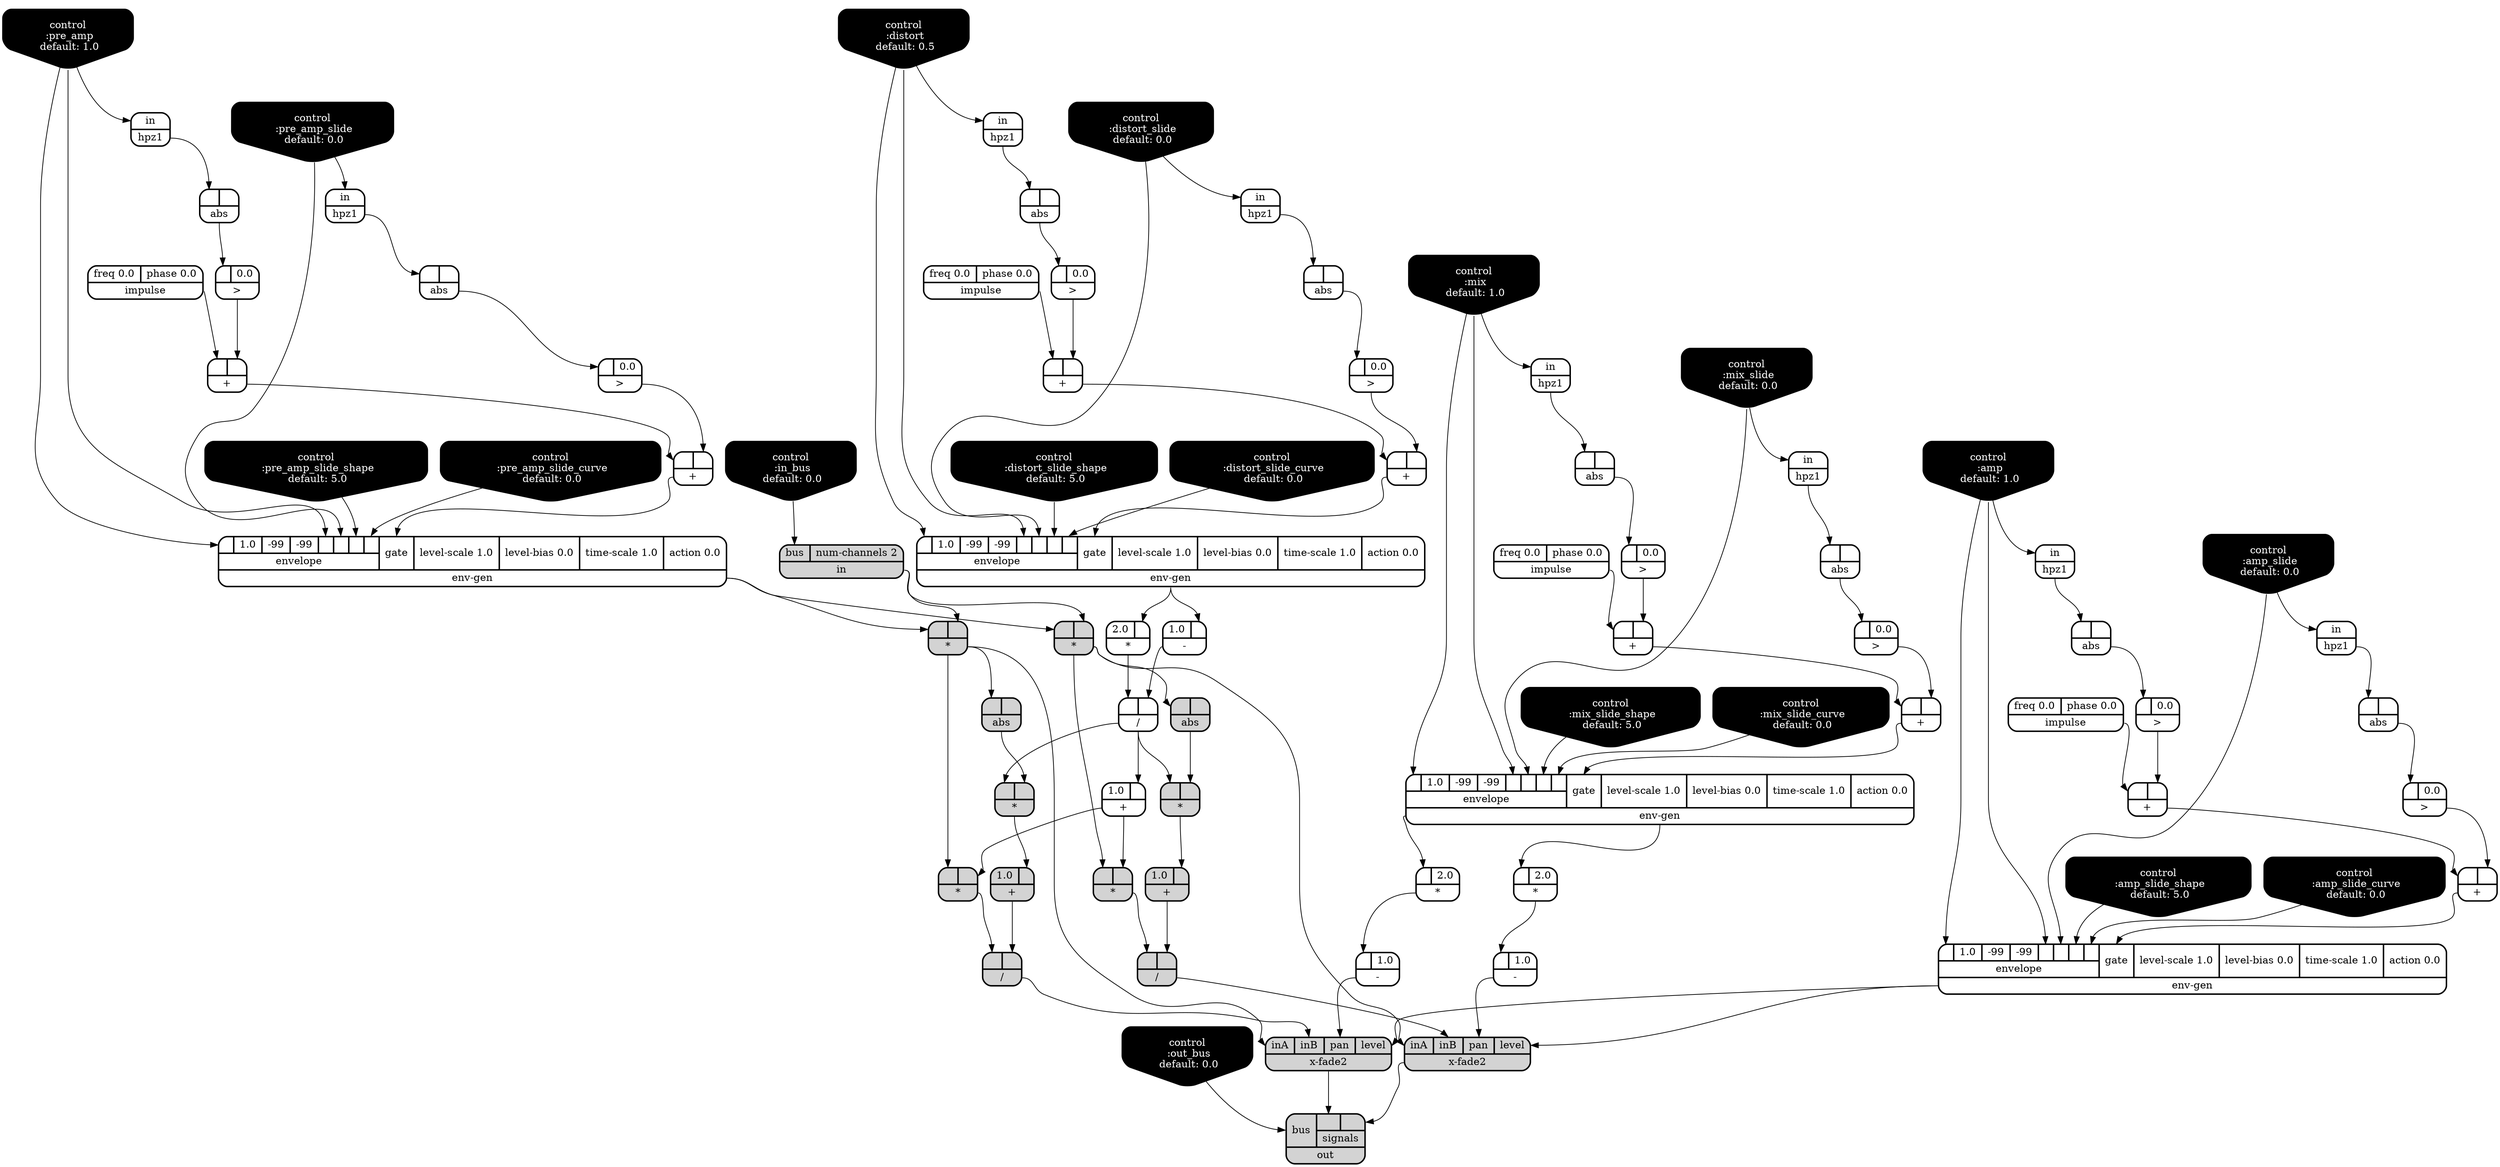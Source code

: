 digraph synthdef {
32 [label = "{{ <a> |<b> 2.0} |<__UG_NAME__>* }" style="bold, rounded" shape=record rankdir=LR];
45 [label = "{{ <a> 2.0|<b> } |<__UG_NAME__>* }" style="bold, rounded" shape=record rankdir=LR];
57 [label = "{{ <a> |<b> } |<__UG_NAME__>* }" style="filled, bold, rounded"  shape=record rankdir=LR];
59 [label = "{{ <a> |<b> } |<__UG_NAME__>* }" style="filled, bold, rounded"  shape=record rankdir=LR];
60 [label = "{{ <a> |<b> } |<__UG_NAME__>* }" style="filled, bold, rounded"  shape=record rankdir=LR];
62 [label = "{{ <a> |<b> } |<__UG_NAME__>* }" style="filled, bold, rounded"  shape=record rankdir=LR];
64 [label = "{{ <a> |<b> } |<__UG_NAME__>* }" style="filled, bold, rounded"  shape=record rankdir=LR];
67 [label = "{{ <a> |<b> 2.0} |<__UG_NAME__>* }" style="bold, rounded" shape=record rankdir=LR];
77 [label = "{{ <a> |<b> } |<__UG_NAME__>* }" style="filled, bold, rounded"  shape=record rankdir=LR];
26 [label = "{{ <a> |<b> } |<__UG_NAME__>+ }" style="bold, rounded" shape=record rankdir=LR];
30 [label = "{{ <a> |<b> } |<__UG_NAME__>+ }" style="bold, rounded" shape=record rankdir=LR];
35 [label = "{{ <a> |<b> } |<__UG_NAME__>+ }" style="bold, rounded" shape=record rankdir=LR];
39 [label = "{{ <a> |<b> } |<__UG_NAME__>+ }" style="bold, rounded" shape=record rankdir=LR];
51 [label = "{{ <a> |<b> } |<__UG_NAME__>+ }" style="bold, rounded" shape=record rankdir=LR];
54 [label = "{{ <a> |<b> } |<__UG_NAME__>+ }" style="bold, rounded" shape=record rankdir=LR];
61 [label = "{{ <a> 1.0|<b> } |<__UG_NAME__>+ }" style="bold, rounded" shape=record rankdir=LR];
65 [label = "{{ <a> 1.0|<b> } |<__UG_NAME__>+ }" style="filled, bold, rounded"  shape=record rankdir=LR];
73 [label = "{{ <a> |<b> } |<__UG_NAME__>+ }" style="bold, rounded" shape=record rankdir=LR];
74 [label = "{{ <a> |<b> } |<__UG_NAME__>+ }" style="bold, rounded" shape=record rankdir=LR];
78 [label = "{{ <a> 1.0|<b> } |<__UG_NAME__>+ }" style="filled, bold, rounded"  shape=record rankdir=LR];
33 [label = "{{ <a> |<b> 1.0} |<__UG_NAME__>- }" style="bold, rounded" shape=record rankdir=LR];
41 [label = "{{ <a> 1.0|<b> } |<__UG_NAME__>- }" style="bold, rounded" shape=record rankdir=LR];
68 [label = "{{ <a> |<b> 1.0} |<__UG_NAME__>- }" style="bold, rounded" shape=record rankdir=LR];
46 [label = "{{ <a> |<b> } |<__UG_NAME__>/ }" style="bold, rounded" shape=record rankdir=LR];
66 [label = "{{ <a> |<b> } |<__UG_NAME__>/ }" style="filled, bold, rounded"  shape=record rankdir=LR];
79 [label = "{{ <a> |<b> } |<__UG_NAME__>/ }" style="filled, bold, rounded"  shape=record rankdir=LR];
20 [label = "{{ <a> |<b> 0.0} |<__UG_NAME__>\> }" style="bold, rounded" shape=record rankdir=LR];
25 [label = "{{ <a> |<b> 0.0} |<__UG_NAME__>\> }" style="bold, rounded" shape=record rankdir=LR];
29 [label = "{{ <a> |<b> 0.0} |<__UG_NAME__>\> }" style="bold, rounded" shape=record rankdir=LR];
38 [label = "{{ <a> |<b> 0.0} |<__UG_NAME__>\> }" style="bold, rounded" shape=record rankdir=LR];
44 [label = "{{ <a> |<b> 0.0} |<__UG_NAME__>\> }" style="bold, rounded" shape=record rankdir=LR];
50 [label = "{{ <a> |<b> 0.0} |<__UG_NAME__>\> }" style="bold, rounded" shape=record rankdir=LR];
53 [label = "{{ <a> |<b> 0.0} |<__UG_NAME__>\> }" style="bold, rounded" shape=record rankdir=LR];
72 [label = "{{ <a> |<b> 0.0} |<__UG_NAME__>\> }" style="bold, rounded" shape=record rankdir=LR];
19 [label = "{{ <a> |<b> } |<__UG_NAME__>abs }" style="bold, rounded" shape=record rankdir=LR];
24 [label = "{{ <a> |<b> } |<__UG_NAME__>abs }" style="bold, rounded" shape=record rankdir=LR];
28 [label = "{{ <a> |<b> } |<__UG_NAME__>abs }" style="bold, rounded" shape=record rankdir=LR];
37 [label = "{{ <a> |<b> } |<__UG_NAME__>abs }" style="bold, rounded" shape=record rankdir=LR];
43 [label = "{{ <a> |<b> } |<__UG_NAME__>abs }" style="bold, rounded" shape=record rankdir=LR];
49 [label = "{{ <a> |<b> } |<__UG_NAME__>abs }" style="bold, rounded" shape=record rankdir=LR];
52 [label = "{{ <a> |<b> } |<__UG_NAME__>abs }" style="bold, rounded" shape=record rankdir=LR];
58 [label = "{{ <a> |<b> } |<__UG_NAME__>abs }" style="filled, bold, rounded"  shape=record rankdir=LR];
63 [label = "{{ <a> |<b> } |<__UG_NAME__>abs }" style="filled, bold, rounded"  shape=record rankdir=LR];
71 [label = "{{ <a> |<b> } |<__UG_NAME__>abs }" style="bold, rounded" shape=record rankdir=LR];
0 [label = "control
 :amp
 default: 1.0" shape=invhouse style="rounded, filled, bold" fillcolor=black fontcolor=white ]; 
1 [label = "control
 :amp_slide
 default: 0.0" shape=invhouse style="rounded, filled, bold" fillcolor=black fontcolor=white ]; 
2 [label = "control
 :amp_slide_shape
 default: 5.0" shape=invhouse style="rounded, filled, bold" fillcolor=black fontcolor=white ]; 
3 [label = "control
 :amp_slide_curve
 default: 0.0" shape=invhouse style="rounded, filled, bold" fillcolor=black fontcolor=white ]; 
4 [label = "control
 :mix
 default: 1.0" shape=invhouse style="rounded, filled, bold" fillcolor=black fontcolor=white ]; 
5 [label = "control
 :mix_slide
 default: 0.0" shape=invhouse style="rounded, filled, bold" fillcolor=black fontcolor=white ]; 
6 [label = "control
 :mix_slide_shape
 default: 5.0" shape=invhouse style="rounded, filled, bold" fillcolor=black fontcolor=white ]; 
7 [label = "control
 :mix_slide_curve
 default: 0.0" shape=invhouse style="rounded, filled, bold" fillcolor=black fontcolor=white ]; 
8 [label = "control
 :pre_amp
 default: 1.0" shape=invhouse style="rounded, filled, bold" fillcolor=black fontcolor=white ]; 
9 [label = "control
 :pre_amp_slide
 default: 0.0" shape=invhouse style="rounded, filled, bold" fillcolor=black fontcolor=white ]; 
10 [label = "control
 :pre_amp_slide_shape
 default: 5.0" shape=invhouse style="rounded, filled, bold" fillcolor=black fontcolor=white ]; 
11 [label = "control
 :pre_amp_slide_curve
 default: 0.0" shape=invhouse style="rounded, filled, bold" fillcolor=black fontcolor=white ]; 
12 [label = "control
 :distort
 default: 0.5" shape=invhouse style="rounded, filled, bold" fillcolor=black fontcolor=white ]; 
13 [label = "control
 :distort_slide
 default: 0.0" shape=invhouse style="rounded, filled, bold" fillcolor=black fontcolor=white ]; 
14 [label = "control
 :distort_slide_shape
 default: 5.0" shape=invhouse style="rounded, filled, bold" fillcolor=black fontcolor=white ]; 
15 [label = "control
 :distort_slide_curve
 default: 0.0" shape=invhouse style="rounded, filled, bold" fillcolor=black fontcolor=white ]; 
16 [label = "control
 :in_bus
 default: 0.0" shape=invhouse style="rounded, filled, bold" fillcolor=black fontcolor=white ]; 
17 [label = "control
 :out_bus
 default: 0.0" shape=invhouse style="rounded, filled, bold" fillcolor=black fontcolor=white ]; 
31 [label = "{{ {{<envelope___control___0>|1.0|-99|-99|<envelope___control___4>|<envelope___control___5>|<envelope___control___6>|<envelope___control___7>}|envelope}|<gate> gate|<level____scale> level-scale 1.0|<level____bias> level-bias 0.0|<time____scale> time-scale 1.0|<action> action 0.0} |<__UG_NAME__>env-gen }" style="bold, rounded" shape=record rankdir=LR];
40 [label = "{{ {{<envelope___control___0>|1.0|-99|-99|<envelope___control___4>|<envelope___control___5>|<envelope___control___6>|<envelope___control___7>}|envelope}|<gate> gate|<level____scale> level-scale 1.0|<level____bias> level-bias 0.0|<time____scale> time-scale 1.0|<action> action 0.0} |<__UG_NAME__>env-gen }" style="bold, rounded" shape=record rankdir=LR];
55 [label = "{{ {{<envelope___control___0>|1.0|-99|-99|<envelope___control___4>|<envelope___control___5>|<envelope___control___6>|<envelope___control___7>}|envelope}|<gate> gate|<level____scale> level-scale 1.0|<level____bias> level-bias 0.0|<time____scale> time-scale 1.0|<action> action 0.0} |<__UG_NAME__>env-gen }" style="bold, rounded" shape=record rankdir=LR];
75 [label = "{{ {{<envelope___control___0>|1.0|-99|-99|<envelope___control___4>|<envelope___control___5>|<envelope___control___6>|<envelope___control___7>}|envelope}|<gate> gate|<level____scale> level-scale 1.0|<level____bias> level-bias 0.0|<time____scale> time-scale 1.0|<action> action 0.0} |<__UG_NAME__>env-gen }" style="bold, rounded" shape=record rankdir=LR];
18 [label = "{{ <in> in} |<__UG_NAME__>hpz1 }" style="bold, rounded" shape=record rankdir=LR];
21 [label = "{{ <in> in} |<__UG_NAME__>hpz1 }" style="bold, rounded" shape=record rankdir=LR];
23 [label = "{{ <in> in} |<__UG_NAME__>hpz1 }" style="bold, rounded" shape=record rankdir=LR];
27 [label = "{{ <in> in} |<__UG_NAME__>hpz1 }" style="bold, rounded" shape=record rankdir=LR];
36 [label = "{{ <in> in} |<__UG_NAME__>hpz1 }" style="bold, rounded" shape=record rankdir=LR];
42 [label = "{{ <in> in} |<__UG_NAME__>hpz1 }" style="bold, rounded" shape=record rankdir=LR];
48 [label = "{{ <in> in} |<__UG_NAME__>hpz1 }" style="bold, rounded" shape=record rankdir=LR];
70 [label = "{{ <in> in} |<__UG_NAME__>hpz1 }" style="bold, rounded" shape=record rankdir=LR];
22 [label = "{{ <freq> freq 0.0|<phase> phase 0.0} |<__UG_NAME__>impulse }" style="bold, rounded" shape=record rankdir=LR];
34 [label = "{{ <freq> freq 0.0|<phase> phase 0.0} |<__UG_NAME__>impulse }" style="bold, rounded" shape=record rankdir=LR];
47 [label = "{{ <freq> freq 0.0|<phase> phase 0.0} |<__UG_NAME__>impulse }" style="bold, rounded" shape=record rankdir=LR];
69 [label = "{{ <freq> freq 0.0|<phase> phase 0.0} |<__UG_NAME__>impulse }" style="bold, rounded" shape=record rankdir=LR];
56 [label = "{{ <bus> bus|<num____channels> num-channels 2} |<__UG_NAME__>in }" style="filled, bold, rounded"  shape=record rankdir=LR];
81 [label = "{{ <bus> bus|{{<signals___x____fade2___0>|<signals___x____fade2___1>}|signals}} |<__UG_NAME__>out }" style="filled, bold, rounded"  shape=record rankdir=LR];
76 [label = "{{ <ina> inA|<inb> inB|<pan> pan|<level> level} |<__UG_NAME__>x-fade2 }" style="filled, bold, rounded"  shape=record rankdir=LR];
80 [label = "{{ <ina> inA|<inb> inB|<pan> pan|<level> level} |<__UG_NAME__>x-fade2 }" style="filled, bold, rounded"  shape=record rankdir=LR];

31:__UG_NAME__ -> 32:a ;
40:__UG_NAME__ -> 45:b ;
56:__UG_NAME__ -> 57:b ;
55:__UG_NAME__ -> 57:a ;
58:__UG_NAME__ -> 59:b ;
46:__UG_NAME__ -> 59:a ;
56:__UG_NAME__ -> 60:b ;
55:__UG_NAME__ -> 60:a ;
61:__UG_NAME__ -> 62:b ;
60:__UG_NAME__ -> 62:a ;
63:__UG_NAME__ -> 64:b ;
46:__UG_NAME__ -> 64:a ;
31:__UG_NAME__ -> 67:a ;
61:__UG_NAME__ -> 77:b ;
57:__UG_NAME__ -> 77:a ;
25:__UG_NAME__ -> 26:b ;
22:__UG_NAME__ -> 26:a ;
29:__UG_NAME__ -> 30:b ;
26:__UG_NAME__ -> 30:a ;
20:__UG_NAME__ -> 35:b ;
34:__UG_NAME__ -> 35:a ;
38:__UG_NAME__ -> 39:b ;
35:__UG_NAME__ -> 39:a ;
50:__UG_NAME__ -> 51:b ;
47:__UG_NAME__ -> 51:a ;
53:__UG_NAME__ -> 54:b ;
51:__UG_NAME__ -> 54:a ;
46:__UG_NAME__ -> 61:b ;
64:__UG_NAME__ -> 65:b ;
72:__UG_NAME__ -> 73:b ;
69:__UG_NAME__ -> 73:a ;
44:__UG_NAME__ -> 74:b ;
73:__UG_NAME__ -> 74:a ;
59:__UG_NAME__ -> 78:b ;
32:__UG_NAME__ -> 33:a ;
40:__UG_NAME__ -> 41:b ;
67:__UG_NAME__ -> 68:a ;
41:__UG_NAME__ -> 46:b ;
45:__UG_NAME__ -> 46:a ;
65:__UG_NAME__ -> 66:b ;
62:__UG_NAME__ -> 66:a ;
78:__UG_NAME__ -> 79:b ;
77:__UG_NAME__ -> 79:a ;
19:__UG_NAME__ -> 20:a ;
24:__UG_NAME__ -> 25:a ;
28:__UG_NAME__ -> 29:a ;
37:__UG_NAME__ -> 38:a ;
43:__UG_NAME__ -> 44:a ;
49:__UG_NAME__ -> 50:a ;
52:__UG_NAME__ -> 53:a ;
71:__UG_NAME__ -> 72:a ;
18:__UG_NAME__ -> 19:a ;
23:__UG_NAME__ -> 24:a ;
27:__UG_NAME__ -> 28:a ;
36:__UG_NAME__ -> 37:a ;
42:__UG_NAME__ -> 43:a ;
48:__UG_NAME__ -> 49:a ;
21:__UG_NAME__ -> 52:a ;
57:__UG_NAME__ -> 58:a ;
60:__UG_NAME__ -> 63:a ;
70:__UG_NAME__ -> 71:a ;
30:__UG_NAME__ -> 31:gate ;
4:__UG_NAME__ -> 31:envelope___control___0 ;
4:__UG_NAME__ -> 31:envelope___control___4 ;
5:__UG_NAME__ -> 31:envelope___control___5 ;
6:__UG_NAME__ -> 31:envelope___control___6 ;
7:__UG_NAME__ -> 31:envelope___control___7 ;
39:__UG_NAME__ -> 40:gate ;
12:__UG_NAME__ -> 40:envelope___control___0 ;
12:__UG_NAME__ -> 40:envelope___control___4 ;
13:__UG_NAME__ -> 40:envelope___control___5 ;
14:__UG_NAME__ -> 40:envelope___control___6 ;
15:__UG_NAME__ -> 40:envelope___control___7 ;
54:__UG_NAME__ -> 55:gate ;
8:__UG_NAME__ -> 55:envelope___control___0 ;
8:__UG_NAME__ -> 55:envelope___control___4 ;
9:__UG_NAME__ -> 55:envelope___control___5 ;
10:__UG_NAME__ -> 55:envelope___control___6 ;
11:__UG_NAME__ -> 55:envelope___control___7 ;
74:__UG_NAME__ -> 75:gate ;
0:__UG_NAME__ -> 75:envelope___control___0 ;
0:__UG_NAME__ -> 75:envelope___control___4 ;
1:__UG_NAME__ -> 75:envelope___control___5 ;
2:__UG_NAME__ -> 75:envelope___control___6 ;
3:__UG_NAME__ -> 75:envelope___control___7 ;
12:__UG_NAME__ -> 18:in ;
9:__UG_NAME__ -> 21:in ;
4:__UG_NAME__ -> 23:in ;
5:__UG_NAME__ -> 27:in ;
13:__UG_NAME__ -> 36:in ;
1:__UG_NAME__ -> 42:in ;
8:__UG_NAME__ -> 48:in ;
0:__UG_NAME__ -> 70:in ;
16:__UG_NAME__ -> 56:bus ;
80:__UG_NAME__ -> 81:signals___x____fade2___0 ;
76:__UG_NAME__ -> 81:signals___x____fade2___1 ;
17:__UG_NAME__ -> 81:bus ;
75:__UG_NAME__ -> 76:level ;
68:__UG_NAME__ -> 76:pan ;
66:__UG_NAME__ -> 76:inb ;
60:__UG_NAME__ -> 76:ina ;
75:__UG_NAME__ -> 80:level ;
33:__UG_NAME__ -> 80:pan ;
79:__UG_NAME__ -> 80:inb ;
57:__UG_NAME__ -> 80:ina ;

}